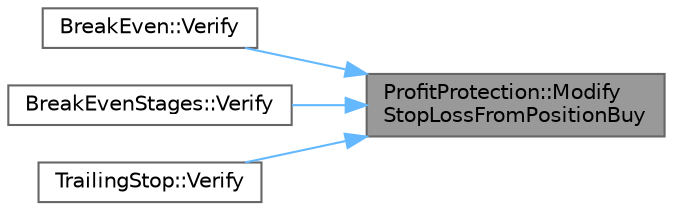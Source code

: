 digraph "ProfitProtection::ModifyStopLossFromPositionBuy"
{
 // LATEX_PDF_SIZE
  bgcolor="transparent";
  edge [fontname=Helvetica,fontsize=10,labelfontname=Helvetica,labelfontsize=10];
  node [fontname=Helvetica,fontsize=10,shape=box,height=0.2,width=0.4];
  rankdir="RL";
  Node1 [id="Node000001",label="ProfitProtection::Modify\lStopLossFromPositionBuy",height=0.2,width=0.4,color="gray40", fillcolor="grey60", style="filled", fontcolor="black",tooltip="Modifies the stop loss for a buy position."];
  Node1 -> Node2 [id="edge1_Node000001_Node000002",dir="back",color="steelblue1",style="solid",tooltip=" "];
  Node2 [id="Node000002",label="BreakEven::Verify",height=0.2,width=0.4,color="grey40", fillcolor="white", style="filled",URL="$class_break_even.html#ad161b12f9b91edbd0c414a7de5c66858",tooltip="Verifies and updates stop loss for all current positions."];
  Node1 -> Node3 [id="edge2_Node000001_Node000003",dir="back",color="steelblue1",style="solid",tooltip=" "];
  Node3 [id="Node000003",label="BreakEvenStages::Verify",height=0.2,width=0.4,color="grey40", fillcolor="white", style="filled",URL="$class_break_even_stages.html#a16f2ca65700c40c6b3f984e61b9e2e44",tooltip="Verifies and updates stop loss for all tracked positions."];
  Node1 -> Node4 [id="edge3_Node000001_Node000004",dir="back",color="steelblue1",style="solid",tooltip=" "];
  Node4 [id="Node000004",label="TrailingStop::Verify",height=0.2,width=0.4,color="grey40", fillcolor="white", style="filled",URL="$class_trailing_stop.html#a7a080f40269961149afc40a1a486a815",tooltip="Verifies and updates stop loss for all current positions based on trailing stop logic."];
}
